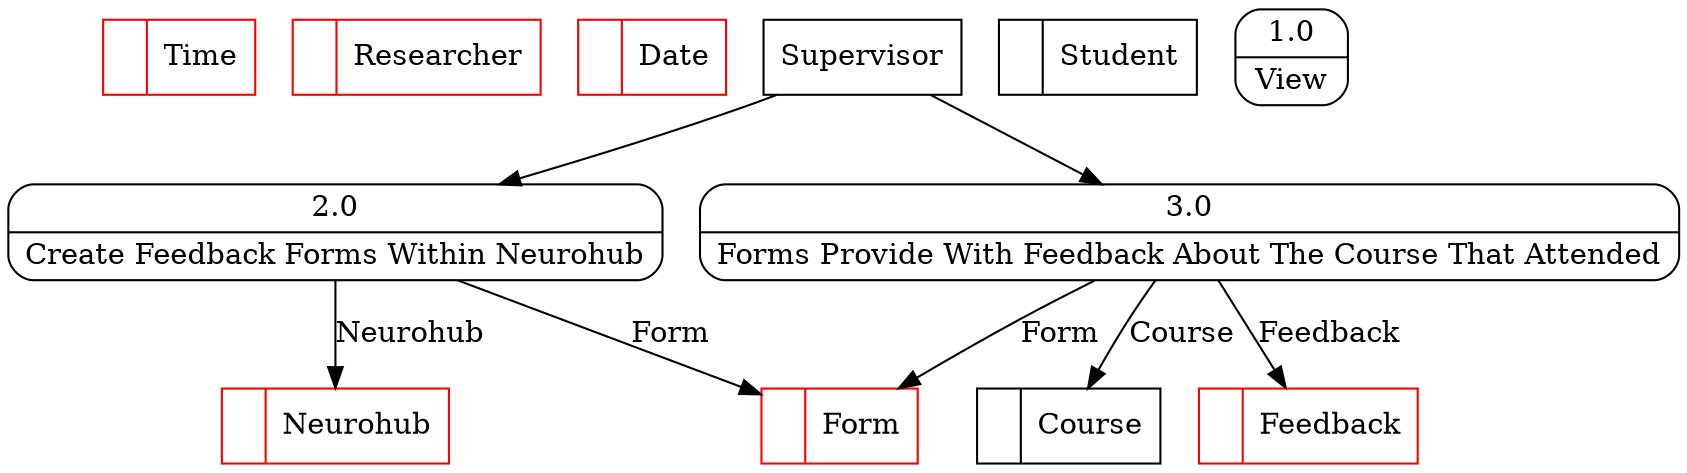 digraph dfd2{ 
node[shape=record]
200 [label="<f0>  |<f1> Time " color=red];
201 [label="<f0>  |<f1> Researcher " color=red];
202 [label="<f0>  |<f1> Date " color=red];
203 [label="<f0>  |<f1> Neurohub " color=red];
204 [label="<f0>  |<f1> Student " ];
205 [label="<f0>  |<f1> Form " color=red];
206 [label="<f0>  |<f1> Course " ];
207 [label="<f0>  |<f1> Feedback " color=red];
208 [label="Supervisor" shape=box];
209 [label="{<f0> 1.0|<f1> View }" shape=Mrecord];
210 [label="{<f0> 2.0|<f1> Create Feedback Forms Within Neurohub }" shape=Mrecord];
211 [label="{<f0> 3.0|<f1> Forms Provide With Feedback About The Course That Attended }" shape=Mrecord];
208 -> 210
208 -> 211
210 -> 203 [label="Neurohub"]
210 -> 205 [label="Form"]
211 -> 205 [label="Form"]
211 -> 207 [label="Feedback"]
211 -> 206 [label="Course"]
}